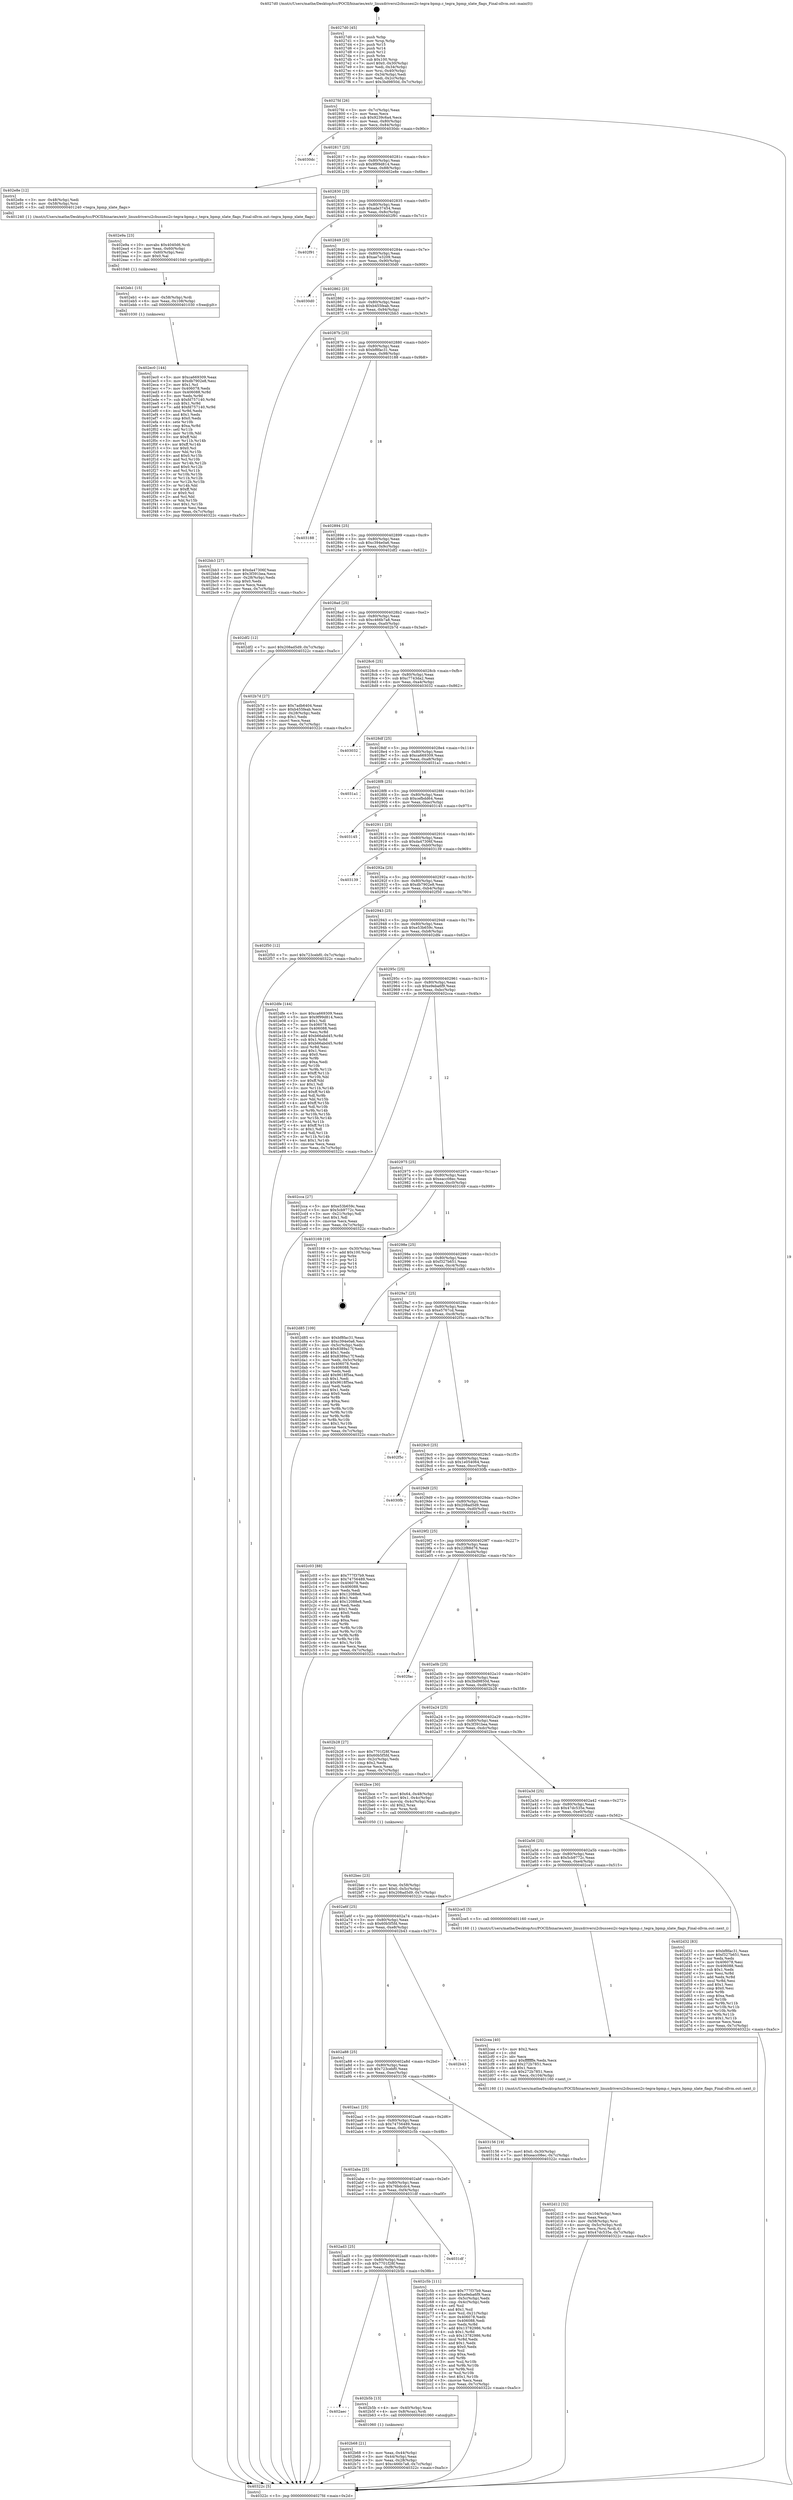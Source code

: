 digraph "0x4027d0" {
  label = "0x4027d0 (/mnt/c/Users/mathe/Desktop/tcc/POCII/binaries/extr_linuxdriversi2cbussesi2c-tegra-bpmp.c_tegra_bpmp_xlate_flags_Final-ollvm.out::main(0))"
  labelloc = "t"
  node[shape=record]

  Entry [label="",width=0.3,height=0.3,shape=circle,fillcolor=black,style=filled]
  "0x4027fd" [label="{
     0x4027fd [26]\l
     | [instrs]\l
     &nbsp;&nbsp;0x4027fd \<+3\>: mov -0x7c(%rbp),%eax\l
     &nbsp;&nbsp;0x402800 \<+2\>: mov %eax,%ecx\l
     &nbsp;&nbsp;0x402802 \<+6\>: sub $0x9239c6a4,%ecx\l
     &nbsp;&nbsp;0x402808 \<+3\>: mov %eax,-0x80(%rbp)\l
     &nbsp;&nbsp;0x40280b \<+6\>: mov %ecx,-0x84(%rbp)\l
     &nbsp;&nbsp;0x402811 \<+6\>: je 00000000004030dc \<main+0x90c\>\l
  }"]
  "0x4030dc" [label="{
     0x4030dc\l
  }", style=dashed]
  "0x402817" [label="{
     0x402817 [25]\l
     | [instrs]\l
     &nbsp;&nbsp;0x402817 \<+5\>: jmp 000000000040281c \<main+0x4c\>\l
     &nbsp;&nbsp;0x40281c \<+3\>: mov -0x80(%rbp),%eax\l
     &nbsp;&nbsp;0x40281f \<+5\>: sub $0x9f99d814,%eax\l
     &nbsp;&nbsp;0x402824 \<+6\>: mov %eax,-0x88(%rbp)\l
     &nbsp;&nbsp;0x40282a \<+6\>: je 0000000000402e8e \<main+0x6be\>\l
  }"]
  Exit [label="",width=0.3,height=0.3,shape=circle,fillcolor=black,style=filled,peripheries=2]
  "0x402e8e" [label="{
     0x402e8e [12]\l
     | [instrs]\l
     &nbsp;&nbsp;0x402e8e \<+3\>: mov -0x48(%rbp),%edi\l
     &nbsp;&nbsp;0x402e91 \<+4\>: mov -0x58(%rbp),%rsi\l
     &nbsp;&nbsp;0x402e95 \<+5\>: call 0000000000401240 \<tegra_bpmp_xlate_flags\>\l
     | [calls]\l
     &nbsp;&nbsp;0x401240 \{1\} (/mnt/c/Users/mathe/Desktop/tcc/POCII/binaries/extr_linuxdriversi2cbussesi2c-tegra-bpmp.c_tegra_bpmp_xlate_flags_Final-ollvm.out::tegra_bpmp_xlate_flags)\l
  }"]
  "0x402830" [label="{
     0x402830 [25]\l
     | [instrs]\l
     &nbsp;&nbsp;0x402830 \<+5\>: jmp 0000000000402835 \<main+0x65\>\l
     &nbsp;&nbsp;0x402835 \<+3\>: mov -0x80(%rbp),%eax\l
     &nbsp;&nbsp;0x402838 \<+5\>: sub $0xade37454,%eax\l
     &nbsp;&nbsp;0x40283d \<+6\>: mov %eax,-0x8c(%rbp)\l
     &nbsp;&nbsp;0x402843 \<+6\>: je 0000000000402f91 \<main+0x7c1\>\l
  }"]
  "0x402ec0" [label="{
     0x402ec0 [144]\l
     | [instrs]\l
     &nbsp;&nbsp;0x402ec0 \<+5\>: mov $0xca669309,%eax\l
     &nbsp;&nbsp;0x402ec5 \<+5\>: mov $0xdb7902e8,%esi\l
     &nbsp;&nbsp;0x402eca \<+2\>: mov $0x1,%cl\l
     &nbsp;&nbsp;0x402ecc \<+7\>: mov 0x406078,%edx\l
     &nbsp;&nbsp;0x402ed3 \<+8\>: mov 0x406088,%r8d\l
     &nbsp;&nbsp;0x402edb \<+3\>: mov %edx,%r9d\l
     &nbsp;&nbsp;0x402ede \<+7\>: sub $0xfd757140,%r9d\l
     &nbsp;&nbsp;0x402ee5 \<+4\>: sub $0x1,%r9d\l
     &nbsp;&nbsp;0x402ee9 \<+7\>: add $0xfd757140,%r9d\l
     &nbsp;&nbsp;0x402ef0 \<+4\>: imul %r9d,%edx\l
     &nbsp;&nbsp;0x402ef4 \<+3\>: and $0x1,%edx\l
     &nbsp;&nbsp;0x402ef7 \<+3\>: cmp $0x0,%edx\l
     &nbsp;&nbsp;0x402efa \<+4\>: sete %r10b\l
     &nbsp;&nbsp;0x402efe \<+4\>: cmp $0xa,%r8d\l
     &nbsp;&nbsp;0x402f02 \<+4\>: setl %r11b\l
     &nbsp;&nbsp;0x402f06 \<+3\>: mov %r10b,%bl\l
     &nbsp;&nbsp;0x402f09 \<+3\>: xor $0xff,%bl\l
     &nbsp;&nbsp;0x402f0c \<+3\>: mov %r11b,%r14b\l
     &nbsp;&nbsp;0x402f0f \<+4\>: xor $0xff,%r14b\l
     &nbsp;&nbsp;0x402f13 \<+3\>: xor $0x0,%cl\l
     &nbsp;&nbsp;0x402f16 \<+3\>: mov %bl,%r15b\l
     &nbsp;&nbsp;0x402f19 \<+4\>: and $0x0,%r15b\l
     &nbsp;&nbsp;0x402f1d \<+3\>: and %cl,%r10b\l
     &nbsp;&nbsp;0x402f20 \<+3\>: mov %r14b,%r12b\l
     &nbsp;&nbsp;0x402f23 \<+4\>: and $0x0,%r12b\l
     &nbsp;&nbsp;0x402f27 \<+3\>: and %cl,%r11b\l
     &nbsp;&nbsp;0x402f2a \<+3\>: or %r10b,%r15b\l
     &nbsp;&nbsp;0x402f2d \<+3\>: or %r11b,%r12b\l
     &nbsp;&nbsp;0x402f30 \<+3\>: xor %r12b,%r15b\l
     &nbsp;&nbsp;0x402f33 \<+3\>: or %r14b,%bl\l
     &nbsp;&nbsp;0x402f36 \<+3\>: xor $0xff,%bl\l
     &nbsp;&nbsp;0x402f39 \<+3\>: or $0x0,%cl\l
     &nbsp;&nbsp;0x402f3c \<+2\>: and %cl,%bl\l
     &nbsp;&nbsp;0x402f3e \<+3\>: or %bl,%r15b\l
     &nbsp;&nbsp;0x402f41 \<+4\>: test $0x1,%r15b\l
     &nbsp;&nbsp;0x402f45 \<+3\>: cmovne %esi,%eax\l
     &nbsp;&nbsp;0x402f48 \<+3\>: mov %eax,-0x7c(%rbp)\l
     &nbsp;&nbsp;0x402f4b \<+5\>: jmp 000000000040322c \<main+0xa5c\>\l
  }"]
  "0x402f91" [label="{
     0x402f91\l
  }", style=dashed]
  "0x402849" [label="{
     0x402849 [25]\l
     | [instrs]\l
     &nbsp;&nbsp;0x402849 \<+5\>: jmp 000000000040284e \<main+0x7e\>\l
     &nbsp;&nbsp;0x40284e \<+3\>: mov -0x80(%rbp),%eax\l
     &nbsp;&nbsp;0x402851 \<+5\>: sub $0xae7e3209,%eax\l
     &nbsp;&nbsp;0x402856 \<+6\>: mov %eax,-0x90(%rbp)\l
     &nbsp;&nbsp;0x40285c \<+6\>: je 00000000004030d0 \<main+0x900\>\l
  }"]
  "0x402eb1" [label="{
     0x402eb1 [15]\l
     | [instrs]\l
     &nbsp;&nbsp;0x402eb1 \<+4\>: mov -0x58(%rbp),%rdi\l
     &nbsp;&nbsp;0x402eb5 \<+6\>: mov %eax,-0x108(%rbp)\l
     &nbsp;&nbsp;0x402ebb \<+5\>: call 0000000000401030 \<free@plt\>\l
     | [calls]\l
     &nbsp;&nbsp;0x401030 \{1\} (unknown)\l
  }"]
  "0x4030d0" [label="{
     0x4030d0\l
  }", style=dashed]
  "0x402862" [label="{
     0x402862 [25]\l
     | [instrs]\l
     &nbsp;&nbsp;0x402862 \<+5\>: jmp 0000000000402867 \<main+0x97\>\l
     &nbsp;&nbsp;0x402867 \<+3\>: mov -0x80(%rbp),%eax\l
     &nbsp;&nbsp;0x40286a \<+5\>: sub $0xb455feab,%eax\l
     &nbsp;&nbsp;0x40286f \<+6\>: mov %eax,-0x94(%rbp)\l
     &nbsp;&nbsp;0x402875 \<+6\>: je 0000000000402bb3 \<main+0x3e3\>\l
  }"]
  "0x402e9a" [label="{
     0x402e9a [23]\l
     | [instrs]\l
     &nbsp;&nbsp;0x402e9a \<+10\>: movabs $0x4040d6,%rdi\l
     &nbsp;&nbsp;0x402ea4 \<+3\>: mov %eax,-0x60(%rbp)\l
     &nbsp;&nbsp;0x402ea7 \<+3\>: mov -0x60(%rbp),%esi\l
     &nbsp;&nbsp;0x402eaa \<+2\>: mov $0x0,%al\l
     &nbsp;&nbsp;0x402eac \<+5\>: call 0000000000401040 \<printf@plt\>\l
     | [calls]\l
     &nbsp;&nbsp;0x401040 \{1\} (unknown)\l
  }"]
  "0x402bb3" [label="{
     0x402bb3 [27]\l
     | [instrs]\l
     &nbsp;&nbsp;0x402bb3 \<+5\>: mov $0xda47306f,%eax\l
     &nbsp;&nbsp;0x402bb8 \<+5\>: mov $0x3f391bea,%ecx\l
     &nbsp;&nbsp;0x402bbd \<+3\>: mov -0x28(%rbp),%edx\l
     &nbsp;&nbsp;0x402bc0 \<+3\>: cmp $0x0,%edx\l
     &nbsp;&nbsp;0x402bc3 \<+3\>: cmove %ecx,%eax\l
     &nbsp;&nbsp;0x402bc6 \<+3\>: mov %eax,-0x7c(%rbp)\l
     &nbsp;&nbsp;0x402bc9 \<+5\>: jmp 000000000040322c \<main+0xa5c\>\l
  }"]
  "0x40287b" [label="{
     0x40287b [25]\l
     | [instrs]\l
     &nbsp;&nbsp;0x40287b \<+5\>: jmp 0000000000402880 \<main+0xb0\>\l
     &nbsp;&nbsp;0x402880 \<+3\>: mov -0x80(%rbp),%eax\l
     &nbsp;&nbsp;0x402883 \<+5\>: sub $0xbf8fac31,%eax\l
     &nbsp;&nbsp;0x402888 \<+6\>: mov %eax,-0x98(%rbp)\l
     &nbsp;&nbsp;0x40288e \<+6\>: je 0000000000403188 \<main+0x9b8\>\l
  }"]
  "0x402d12" [label="{
     0x402d12 [32]\l
     | [instrs]\l
     &nbsp;&nbsp;0x402d12 \<+6\>: mov -0x104(%rbp),%ecx\l
     &nbsp;&nbsp;0x402d18 \<+3\>: imul %eax,%ecx\l
     &nbsp;&nbsp;0x402d1b \<+4\>: mov -0x58(%rbp),%rsi\l
     &nbsp;&nbsp;0x402d1f \<+4\>: movslq -0x5c(%rbp),%rdi\l
     &nbsp;&nbsp;0x402d23 \<+3\>: mov %ecx,(%rsi,%rdi,4)\l
     &nbsp;&nbsp;0x402d26 \<+7\>: movl $0x47dc535e,-0x7c(%rbp)\l
     &nbsp;&nbsp;0x402d2d \<+5\>: jmp 000000000040322c \<main+0xa5c\>\l
  }"]
  "0x403188" [label="{
     0x403188\l
  }", style=dashed]
  "0x402894" [label="{
     0x402894 [25]\l
     | [instrs]\l
     &nbsp;&nbsp;0x402894 \<+5\>: jmp 0000000000402899 \<main+0xc9\>\l
     &nbsp;&nbsp;0x402899 \<+3\>: mov -0x80(%rbp),%eax\l
     &nbsp;&nbsp;0x40289c \<+5\>: sub $0xc394e0a6,%eax\l
     &nbsp;&nbsp;0x4028a1 \<+6\>: mov %eax,-0x9c(%rbp)\l
     &nbsp;&nbsp;0x4028a7 \<+6\>: je 0000000000402df2 \<main+0x622\>\l
  }"]
  "0x402cea" [label="{
     0x402cea [40]\l
     | [instrs]\l
     &nbsp;&nbsp;0x402cea \<+5\>: mov $0x2,%ecx\l
     &nbsp;&nbsp;0x402cef \<+1\>: cltd\l
     &nbsp;&nbsp;0x402cf0 \<+2\>: idiv %ecx\l
     &nbsp;&nbsp;0x402cf2 \<+6\>: imul $0xfffffffe,%edx,%ecx\l
     &nbsp;&nbsp;0x402cf8 \<+6\>: add $0x272b7851,%ecx\l
     &nbsp;&nbsp;0x402cfe \<+3\>: add $0x1,%ecx\l
     &nbsp;&nbsp;0x402d01 \<+6\>: sub $0x272b7851,%ecx\l
     &nbsp;&nbsp;0x402d07 \<+6\>: mov %ecx,-0x104(%rbp)\l
     &nbsp;&nbsp;0x402d0d \<+5\>: call 0000000000401160 \<next_i\>\l
     | [calls]\l
     &nbsp;&nbsp;0x401160 \{1\} (/mnt/c/Users/mathe/Desktop/tcc/POCII/binaries/extr_linuxdriversi2cbussesi2c-tegra-bpmp.c_tegra_bpmp_xlate_flags_Final-ollvm.out::next_i)\l
  }"]
  "0x402df2" [label="{
     0x402df2 [12]\l
     | [instrs]\l
     &nbsp;&nbsp;0x402df2 \<+7\>: movl $0x208ad5d9,-0x7c(%rbp)\l
     &nbsp;&nbsp;0x402df9 \<+5\>: jmp 000000000040322c \<main+0xa5c\>\l
  }"]
  "0x4028ad" [label="{
     0x4028ad [25]\l
     | [instrs]\l
     &nbsp;&nbsp;0x4028ad \<+5\>: jmp 00000000004028b2 \<main+0xe2\>\l
     &nbsp;&nbsp;0x4028b2 \<+3\>: mov -0x80(%rbp),%eax\l
     &nbsp;&nbsp;0x4028b5 \<+5\>: sub $0xc466b7a8,%eax\l
     &nbsp;&nbsp;0x4028ba \<+6\>: mov %eax,-0xa0(%rbp)\l
     &nbsp;&nbsp;0x4028c0 \<+6\>: je 0000000000402b7d \<main+0x3ad\>\l
  }"]
  "0x402bec" [label="{
     0x402bec [23]\l
     | [instrs]\l
     &nbsp;&nbsp;0x402bec \<+4\>: mov %rax,-0x58(%rbp)\l
     &nbsp;&nbsp;0x402bf0 \<+7\>: movl $0x0,-0x5c(%rbp)\l
     &nbsp;&nbsp;0x402bf7 \<+7\>: movl $0x208ad5d9,-0x7c(%rbp)\l
     &nbsp;&nbsp;0x402bfe \<+5\>: jmp 000000000040322c \<main+0xa5c\>\l
  }"]
  "0x402b7d" [label="{
     0x402b7d [27]\l
     | [instrs]\l
     &nbsp;&nbsp;0x402b7d \<+5\>: mov $0x7adb6404,%eax\l
     &nbsp;&nbsp;0x402b82 \<+5\>: mov $0xb455feab,%ecx\l
     &nbsp;&nbsp;0x402b87 \<+3\>: mov -0x28(%rbp),%edx\l
     &nbsp;&nbsp;0x402b8a \<+3\>: cmp $0x1,%edx\l
     &nbsp;&nbsp;0x402b8d \<+3\>: cmovl %ecx,%eax\l
     &nbsp;&nbsp;0x402b90 \<+3\>: mov %eax,-0x7c(%rbp)\l
     &nbsp;&nbsp;0x402b93 \<+5\>: jmp 000000000040322c \<main+0xa5c\>\l
  }"]
  "0x4028c6" [label="{
     0x4028c6 [25]\l
     | [instrs]\l
     &nbsp;&nbsp;0x4028c6 \<+5\>: jmp 00000000004028cb \<main+0xfb\>\l
     &nbsp;&nbsp;0x4028cb \<+3\>: mov -0x80(%rbp),%eax\l
     &nbsp;&nbsp;0x4028ce \<+5\>: sub $0xc7743da2,%eax\l
     &nbsp;&nbsp;0x4028d3 \<+6\>: mov %eax,-0xa4(%rbp)\l
     &nbsp;&nbsp;0x4028d9 \<+6\>: je 0000000000403032 \<main+0x862\>\l
  }"]
  "0x402b68" [label="{
     0x402b68 [21]\l
     | [instrs]\l
     &nbsp;&nbsp;0x402b68 \<+3\>: mov %eax,-0x44(%rbp)\l
     &nbsp;&nbsp;0x402b6b \<+3\>: mov -0x44(%rbp),%eax\l
     &nbsp;&nbsp;0x402b6e \<+3\>: mov %eax,-0x28(%rbp)\l
     &nbsp;&nbsp;0x402b71 \<+7\>: movl $0xc466b7a8,-0x7c(%rbp)\l
     &nbsp;&nbsp;0x402b78 \<+5\>: jmp 000000000040322c \<main+0xa5c\>\l
  }"]
  "0x403032" [label="{
     0x403032\l
  }", style=dashed]
  "0x4028df" [label="{
     0x4028df [25]\l
     | [instrs]\l
     &nbsp;&nbsp;0x4028df \<+5\>: jmp 00000000004028e4 \<main+0x114\>\l
     &nbsp;&nbsp;0x4028e4 \<+3\>: mov -0x80(%rbp),%eax\l
     &nbsp;&nbsp;0x4028e7 \<+5\>: sub $0xca669309,%eax\l
     &nbsp;&nbsp;0x4028ec \<+6\>: mov %eax,-0xa8(%rbp)\l
     &nbsp;&nbsp;0x4028f2 \<+6\>: je 00000000004031a1 \<main+0x9d1\>\l
  }"]
  "0x402aec" [label="{
     0x402aec\l
  }", style=dashed]
  "0x4031a1" [label="{
     0x4031a1\l
  }", style=dashed]
  "0x4028f8" [label="{
     0x4028f8 [25]\l
     | [instrs]\l
     &nbsp;&nbsp;0x4028f8 \<+5\>: jmp 00000000004028fd \<main+0x12d\>\l
     &nbsp;&nbsp;0x4028fd \<+3\>: mov -0x80(%rbp),%eax\l
     &nbsp;&nbsp;0x402900 \<+5\>: sub $0xcefbdd64,%eax\l
     &nbsp;&nbsp;0x402905 \<+6\>: mov %eax,-0xac(%rbp)\l
     &nbsp;&nbsp;0x40290b \<+6\>: je 0000000000403145 \<main+0x975\>\l
  }"]
  "0x402b5b" [label="{
     0x402b5b [13]\l
     | [instrs]\l
     &nbsp;&nbsp;0x402b5b \<+4\>: mov -0x40(%rbp),%rax\l
     &nbsp;&nbsp;0x402b5f \<+4\>: mov 0x8(%rax),%rdi\l
     &nbsp;&nbsp;0x402b63 \<+5\>: call 0000000000401060 \<atoi@plt\>\l
     | [calls]\l
     &nbsp;&nbsp;0x401060 \{1\} (unknown)\l
  }"]
  "0x403145" [label="{
     0x403145\l
  }", style=dashed]
  "0x402911" [label="{
     0x402911 [25]\l
     | [instrs]\l
     &nbsp;&nbsp;0x402911 \<+5\>: jmp 0000000000402916 \<main+0x146\>\l
     &nbsp;&nbsp;0x402916 \<+3\>: mov -0x80(%rbp),%eax\l
     &nbsp;&nbsp;0x402919 \<+5\>: sub $0xda47306f,%eax\l
     &nbsp;&nbsp;0x40291e \<+6\>: mov %eax,-0xb0(%rbp)\l
     &nbsp;&nbsp;0x402924 \<+6\>: je 0000000000403139 \<main+0x969\>\l
  }"]
  "0x402ad3" [label="{
     0x402ad3 [25]\l
     | [instrs]\l
     &nbsp;&nbsp;0x402ad3 \<+5\>: jmp 0000000000402ad8 \<main+0x308\>\l
     &nbsp;&nbsp;0x402ad8 \<+3\>: mov -0x80(%rbp),%eax\l
     &nbsp;&nbsp;0x402adb \<+5\>: sub $0x7701f28f,%eax\l
     &nbsp;&nbsp;0x402ae0 \<+6\>: mov %eax,-0xf8(%rbp)\l
     &nbsp;&nbsp;0x402ae6 \<+6\>: je 0000000000402b5b \<main+0x38b\>\l
  }"]
  "0x403139" [label="{
     0x403139\l
  }", style=dashed]
  "0x40292a" [label="{
     0x40292a [25]\l
     | [instrs]\l
     &nbsp;&nbsp;0x40292a \<+5\>: jmp 000000000040292f \<main+0x15f\>\l
     &nbsp;&nbsp;0x40292f \<+3\>: mov -0x80(%rbp),%eax\l
     &nbsp;&nbsp;0x402932 \<+5\>: sub $0xdb7902e8,%eax\l
     &nbsp;&nbsp;0x402937 \<+6\>: mov %eax,-0xb4(%rbp)\l
     &nbsp;&nbsp;0x40293d \<+6\>: je 0000000000402f50 \<main+0x780\>\l
  }"]
  "0x4031df" [label="{
     0x4031df\l
  }", style=dashed]
  "0x402f50" [label="{
     0x402f50 [12]\l
     | [instrs]\l
     &nbsp;&nbsp;0x402f50 \<+7\>: movl $0x723cebf0,-0x7c(%rbp)\l
     &nbsp;&nbsp;0x402f57 \<+5\>: jmp 000000000040322c \<main+0xa5c\>\l
  }"]
  "0x402943" [label="{
     0x402943 [25]\l
     | [instrs]\l
     &nbsp;&nbsp;0x402943 \<+5\>: jmp 0000000000402948 \<main+0x178\>\l
     &nbsp;&nbsp;0x402948 \<+3\>: mov -0x80(%rbp),%eax\l
     &nbsp;&nbsp;0x40294b \<+5\>: sub $0xe53b659c,%eax\l
     &nbsp;&nbsp;0x402950 \<+6\>: mov %eax,-0xb8(%rbp)\l
     &nbsp;&nbsp;0x402956 \<+6\>: je 0000000000402dfe \<main+0x62e\>\l
  }"]
  "0x402aba" [label="{
     0x402aba [25]\l
     | [instrs]\l
     &nbsp;&nbsp;0x402aba \<+5\>: jmp 0000000000402abf \<main+0x2ef\>\l
     &nbsp;&nbsp;0x402abf \<+3\>: mov -0x80(%rbp),%eax\l
     &nbsp;&nbsp;0x402ac2 \<+5\>: sub $0x76bdcdc4,%eax\l
     &nbsp;&nbsp;0x402ac7 \<+6\>: mov %eax,-0xf4(%rbp)\l
     &nbsp;&nbsp;0x402acd \<+6\>: je 00000000004031df \<main+0xa0f\>\l
  }"]
  "0x402dfe" [label="{
     0x402dfe [144]\l
     | [instrs]\l
     &nbsp;&nbsp;0x402dfe \<+5\>: mov $0xca669309,%eax\l
     &nbsp;&nbsp;0x402e03 \<+5\>: mov $0x9f99d814,%ecx\l
     &nbsp;&nbsp;0x402e08 \<+2\>: mov $0x1,%dl\l
     &nbsp;&nbsp;0x402e0a \<+7\>: mov 0x406078,%esi\l
     &nbsp;&nbsp;0x402e11 \<+7\>: mov 0x406088,%edi\l
     &nbsp;&nbsp;0x402e18 \<+3\>: mov %esi,%r8d\l
     &nbsp;&nbsp;0x402e1b \<+7\>: add $0xb66abd45,%r8d\l
     &nbsp;&nbsp;0x402e22 \<+4\>: sub $0x1,%r8d\l
     &nbsp;&nbsp;0x402e26 \<+7\>: sub $0xb66abd45,%r8d\l
     &nbsp;&nbsp;0x402e2d \<+4\>: imul %r8d,%esi\l
     &nbsp;&nbsp;0x402e31 \<+3\>: and $0x1,%esi\l
     &nbsp;&nbsp;0x402e34 \<+3\>: cmp $0x0,%esi\l
     &nbsp;&nbsp;0x402e37 \<+4\>: sete %r9b\l
     &nbsp;&nbsp;0x402e3b \<+3\>: cmp $0xa,%edi\l
     &nbsp;&nbsp;0x402e3e \<+4\>: setl %r10b\l
     &nbsp;&nbsp;0x402e42 \<+3\>: mov %r9b,%r11b\l
     &nbsp;&nbsp;0x402e45 \<+4\>: xor $0xff,%r11b\l
     &nbsp;&nbsp;0x402e49 \<+3\>: mov %r10b,%bl\l
     &nbsp;&nbsp;0x402e4c \<+3\>: xor $0xff,%bl\l
     &nbsp;&nbsp;0x402e4f \<+3\>: xor $0x1,%dl\l
     &nbsp;&nbsp;0x402e52 \<+3\>: mov %r11b,%r14b\l
     &nbsp;&nbsp;0x402e55 \<+4\>: and $0xff,%r14b\l
     &nbsp;&nbsp;0x402e59 \<+3\>: and %dl,%r9b\l
     &nbsp;&nbsp;0x402e5c \<+3\>: mov %bl,%r15b\l
     &nbsp;&nbsp;0x402e5f \<+4\>: and $0xff,%r15b\l
     &nbsp;&nbsp;0x402e63 \<+3\>: and %dl,%r10b\l
     &nbsp;&nbsp;0x402e66 \<+3\>: or %r9b,%r14b\l
     &nbsp;&nbsp;0x402e69 \<+3\>: or %r10b,%r15b\l
     &nbsp;&nbsp;0x402e6c \<+3\>: xor %r15b,%r14b\l
     &nbsp;&nbsp;0x402e6f \<+3\>: or %bl,%r11b\l
     &nbsp;&nbsp;0x402e72 \<+4\>: xor $0xff,%r11b\l
     &nbsp;&nbsp;0x402e76 \<+3\>: or $0x1,%dl\l
     &nbsp;&nbsp;0x402e79 \<+3\>: and %dl,%r11b\l
     &nbsp;&nbsp;0x402e7c \<+3\>: or %r11b,%r14b\l
     &nbsp;&nbsp;0x402e7f \<+4\>: test $0x1,%r14b\l
     &nbsp;&nbsp;0x402e83 \<+3\>: cmovne %ecx,%eax\l
     &nbsp;&nbsp;0x402e86 \<+3\>: mov %eax,-0x7c(%rbp)\l
     &nbsp;&nbsp;0x402e89 \<+5\>: jmp 000000000040322c \<main+0xa5c\>\l
  }"]
  "0x40295c" [label="{
     0x40295c [25]\l
     | [instrs]\l
     &nbsp;&nbsp;0x40295c \<+5\>: jmp 0000000000402961 \<main+0x191\>\l
     &nbsp;&nbsp;0x402961 \<+3\>: mov -0x80(%rbp),%eax\l
     &nbsp;&nbsp;0x402964 \<+5\>: sub $0xe9eba6f9,%eax\l
     &nbsp;&nbsp;0x402969 \<+6\>: mov %eax,-0xbc(%rbp)\l
     &nbsp;&nbsp;0x40296f \<+6\>: je 0000000000402cca \<main+0x4fa\>\l
  }"]
  "0x402c5b" [label="{
     0x402c5b [111]\l
     | [instrs]\l
     &nbsp;&nbsp;0x402c5b \<+5\>: mov $0x777f37b9,%eax\l
     &nbsp;&nbsp;0x402c60 \<+5\>: mov $0xe9eba6f9,%ecx\l
     &nbsp;&nbsp;0x402c65 \<+3\>: mov -0x5c(%rbp),%edx\l
     &nbsp;&nbsp;0x402c68 \<+3\>: cmp -0x4c(%rbp),%edx\l
     &nbsp;&nbsp;0x402c6b \<+4\>: setl %sil\l
     &nbsp;&nbsp;0x402c6f \<+4\>: and $0x1,%sil\l
     &nbsp;&nbsp;0x402c73 \<+4\>: mov %sil,-0x21(%rbp)\l
     &nbsp;&nbsp;0x402c77 \<+7\>: mov 0x406078,%edx\l
     &nbsp;&nbsp;0x402c7e \<+7\>: mov 0x406088,%edi\l
     &nbsp;&nbsp;0x402c85 \<+3\>: mov %edx,%r8d\l
     &nbsp;&nbsp;0x402c88 \<+7\>: add $0x13782986,%r8d\l
     &nbsp;&nbsp;0x402c8f \<+4\>: sub $0x1,%r8d\l
     &nbsp;&nbsp;0x402c93 \<+7\>: sub $0x13782986,%r8d\l
     &nbsp;&nbsp;0x402c9a \<+4\>: imul %r8d,%edx\l
     &nbsp;&nbsp;0x402c9e \<+3\>: and $0x1,%edx\l
     &nbsp;&nbsp;0x402ca1 \<+3\>: cmp $0x0,%edx\l
     &nbsp;&nbsp;0x402ca4 \<+4\>: sete %sil\l
     &nbsp;&nbsp;0x402ca8 \<+3\>: cmp $0xa,%edi\l
     &nbsp;&nbsp;0x402cab \<+4\>: setl %r9b\l
     &nbsp;&nbsp;0x402caf \<+3\>: mov %sil,%r10b\l
     &nbsp;&nbsp;0x402cb2 \<+3\>: and %r9b,%r10b\l
     &nbsp;&nbsp;0x402cb5 \<+3\>: xor %r9b,%sil\l
     &nbsp;&nbsp;0x402cb8 \<+3\>: or %sil,%r10b\l
     &nbsp;&nbsp;0x402cbb \<+4\>: test $0x1,%r10b\l
     &nbsp;&nbsp;0x402cbf \<+3\>: cmovne %ecx,%eax\l
     &nbsp;&nbsp;0x402cc2 \<+3\>: mov %eax,-0x7c(%rbp)\l
     &nbsp;&nbsp;0x402cc5 \<+5\>: jmp 000000000040322c \<main+0xa5c\>\l
  }"]
  "0x402cca" [label="{
     0x402cca [27]\l
     | [instrs]\l
     &nbsp;&nbsp;0x402cca \<+5\>: mov $0xe53b659c,%eax\l
     &nbsp;&nbsp;0x402ccf \<+5\>: mov $0x5cb9772c,%ecx\l
     &nbsp;&nbsp;0x402cd4 \<+3\>: mov -0x21(%rbp),%dl\l
     &nbsp;&nbsp;0x402cd7 \<+3\>: test $0x1,%dl\l
     &nbsp;&nbsp;0x402cda \<+3\>: cmovne %ecx,%eax\l
     &nbsp;&nbsp;0x402cdd \<+3\>: mov %eax,-0x7c(%rbp)\l
     &nbsp;&nbsp;0x402ce0 \<+5\>: jmp 000000000040322c \<main+0xa5c\>\l
  }"]
  "0x402975" [label="{
     0x402975 [25]\l
     | [instrs]\l
     &nbsp;&nbsp;0x402975 \<+5\>: jmp 000000000040297a \<main+0x1aa\>\l
     &nbsp;&nbsp;0x40297a \<+3\>: mov -0x80(%rbp),%eax\l
     &nbsp;&nbsp;0x40297d \<+5\>: sub $0xeacc08ec,%eax\l
     &nbsp;&nbsp;0x402982 \<+6\>: mov %eax,-0xc0(%rbp)\l
     &nbsp;&nbsp;0x402988 \<+6\>: je 0000000000403169 \<main+0x999\>\l
  }"]
  "0x402aa1" [label="{
     0x402aa1 [25]\l
     | [instrs]\l
     &nbsp;&nbsp;0x402aa1 \<+5\>: jmp 0000000000402aa6 \<main+0x2d6\>\l
     &nbsp;&nbsp;0x402aa6 \<+3\>: mov -0x80(%rbp),%eax\l
     &nbsp;&nbsp;0x402aa9 \<+5\>: sub $0x74756489,%eax\l
     &nbsp;&nbsp;0x402aae \<+6\>: mov %eax,-0xf0(%rbp)\l
     &nbsp;&nbsp;0x402ab4 \<+6\>: je 0000000000402c5b \<main+0x48b\>\l
  }"]
  "0x403169" [label="{
     0x403169 [19]\l
     | [instrs]\l
     &nbsp;&nbsp;0x403169 \<+3\>: mov -0x30(%rbp),%eax\l
     &nbsp;&nbsp;0x40316c \<+7\>: add $0x100,%rsp\l
     &nbsp;&nbsp;0x403173 \<+1\>: pop %rbx\l
     &nbsp;&nbsp;0x403174 \<+2\>: pop %r12\l
     &nbsp;&nbsp;0x403176 \<+2\>: pop %r14\l
     &nbsp;&nbsp;0x403178 \<+2\>: pop %r15\l
     &nbsp;&nbsp;0x40317a \<+1\>: pop %rbp\l
     &nbsp;&nbsp;0x40317b \<+1\>: ret\l
  }"]
  "0x40298e" [label="{
     0x40298e [25]\l
     | [instrs]\l
     &nbsp;&nbsp;0x40298e \<+5\>: jmp 0000000000402993 \<main+0x1c3\>\l
     &nbsp;&nbsp;0x402993 \<+3\>: mov -0x80(%rbp),%eax\l
     &nbsp;&nbsp;0x402996 \<+5\>: sub $0xf327b651,%eax\l
     &nbsp;&nbsp;0x40299b \<+6\>: mov %eax,-0xc4(%rbp)\l
     &nbsp;&nbsp;0x4029a1 \<+6\>: je 0000000000402d85 \<main+0x5b5\>\l
  }"]
  "0x403156" [label="{
     0x403156 [19]\l
     | [instrs]\l
     &nbsp;&nbsp;0x403156 \<+7\>: movl $0x0,-0x30(%rbp)\l
     &nbsp;&nbsp;0x40315d \<+7\>: movl $0xeacc08ec,-0x7c(%rbp)\l
     &nbsp;&nbsp;0x403164 \<+5\>: jmp 000000000040322c \<main+0xa5c\>\l
  }"]
  "0x402d85" [label="{
     0x402d85 [109]\l
     | [instrs]\l
     &nbsp;&nbsp;0x402d85 \<+5\>: mov $0xbf8fac31,%eax\l
     &nbsp;&nbsp;0x402d8a \<+5\>: mov $0xc394e0a6,%ecx\l
     &nbsp;&nbsp;0x402d8f \<+3\>: mov -0x5c(%rbp),%edx\l
     &nbsp;&nbsp;0x402d92 \<+6\>: sub $0x8389a17f,%edx\l
     &nbsp;&nbsp;0x402d98 \<+3\>: add $0x1,%edx\l
     &nbsp;&nbsp;0x402d9b \<+6\>: add $0x8389a17f,%edx\l
     &nbsp;&nbsp;0x402da1 \<+3\>: mov %edx,-0x5c(%rbp)\l
     &nbsp;&nbsp;0x402da4 \<+7\>: mov 0x406078,%edx\l
     &nbsp;&nbsp;0x402dab \<+7\>: mov 0x406088,%esi\l
     &nbsp;&nbsp;0x402db2 \<+2\>: mov %edx,%edi\l
     &nbsp;&nbsp;0x402db4 \<+6\>: add $0x9618f5ea,%edi\l
     &nbsp;&nbsp;0x402dba \<+3\>: sub $0x1,%edi\l
     &nbsp;&nbsp;0x402dbd \<+6\>: sub $0x9618f5ea,%edi\l
     &nbsp;&nbsp;0x402dc3 \<+3\>: imul %edi,%edx\l
     &nbsp;&nbsp;0x402dc6 \<+3\>: and $0x1,%edx\l
     &nbsp;&nbsp;0x402dc9 \<+3\>: cmp $0x0,%edx\l
     &nbsp;&nbsp;0x402dcc \<+4\>: sete %r8b\l
     &nbsp;&nbsp;0x402dd0 \<+3\>: cmp $0xa,%esi\l
     &nbsp;&nbsp;0x402dd3 \<+4\>: setl %r9b\l
     &nbsp;&nbsp;0x402dd7 \<+3\>: mov %r8b,%r10b\l
     &nbsp;&nbsp;0x402dda \<+3\>: and %r9b,%r10b\l
     &nbsp;&nbsp;0x402ddd \<+3\>: xor %r9b,%r8b\l
     &nbsp;&nbsp;0x402de0 \<+3\>: or %r8b,%r10b\l
     &nbsp;&nbsp;0x402de3 \<+4\>: test $0x1,%r10b\l
     &nbsp;&nbsp;0x402de7 \<+3\>: cmovne %ecx,%eax\l
     &nbsp;&nbsp;0x402dea \<+3\>: mov %eax,-0x7c(%rbp)\l
     &nbsp;&nbsp;0x402ded \<+5\>: jmp 000000000040322c \<main+0xa5c\>\l
  }"]
  "0x4029a7" [label="{
     0x4029a7 [25]\l
     | [instrs]\l
     &nbsp;&nbsp;0x4029a7 \<+5\>: jmp 00000000004029ac \<main+0x1dc\>\l
     &nbsp;&nbsp;0x4029ac \<+3\>: mov -0x80(%rbp),%eax\l
     &nbsp;&nbsp;0x4029af \<+5\>: sub $0xe5767cd,%eax\l
     &nbsp;&nbsp;0x4029b4 \<+6\>: mov %eax,-0xc8(%rbp)\l
     &nbsp;&nbsp;0x4029ba \<+6\>: je 0000000000402f5c \<main+0x78c\>\l
  }"]
  "0x402a88" [label="{
     0x402a88 [25]\l
     | [instrs]\l
     &nbsp;&nbsp;0x402a88 \<+5\>: jmp 0000000000402a8d \<main+0x2bd\>\l
     &nbsp;&nbsp;0x402a8d \<+3\>: mov -0x80(%rbp),%eax\l
     &nbsp;&nbsp;0x402a90 \<+5\>: sub $0x723cebf0,%eax\l
     &nbsp;&nbsp;0x402a95 \<+6\>: mov %eax,-0xec(%rbp)\l
     &nbsp;&nbsp;0x402a9b \<+6\>: je 0000000000403156 \<main+0x986\>\l
  }"]
  "0x402f5c" [label="{
     0x402f5c\l
  }", style=dashed]
  "0x4029c0" [label="{
     0x4029c0 [25]\l
     | [instrs]\l
     &nbsp;&nbsp;0x4029c0 \<+5\>: jmp 00000000004029c5 \<main+0x1f5\>\l
     &nbsp;&nbsp;0x4029c5 \<+3\>: mov -0x80(%rbp),%eax\l
     &nbsp;&nbsp;0x4029c8 \<+5\>: sub $0x1e054064,%eax\l
     &nbsp;&nbsp;0x4029cd \<+6\>: mov %eax,-0xcc(%rbp)\l
     &nbsp;&nbsp;0x4029d3 \<+6\>: je 00000000004030fb \<main+0x92b\>\l
  }"]
  "0x402b43" [label="{
     0x402b43\l
  }", style=dashed]
  "0x4030fb" [label="{
     0x4030fb\l
  }", style=dashed]
  "0x4029d9" [label="{
     0x4029d9 [25]\l
     | [instrs]\l
     &nbsp;&nbsp;0x4029d9 \<+5\>: jmp 00000000004029de \<main+0x20e\>\l
     &nbsp;&nbsp;0x4029de \<+3\>: mov -0x80(%rbp),%eax\l
     &nbsp;&nbsp;0x4029e1 \<+5\>: sub $0x208ad5d9,%eax\l
     &nbsp;&nbsp;0x4029e6 \<+6\>: mov %eax,-0xd0(%rbp)\l
     &nbsp;&nbsp;0x4029ec \<+6\>: je 0000000000402c03 \<main+0x433\>\l
  }"]
  "0x402a6f" [label="{
     0x402a6f [25]\l
     | [instrs]\l
     &nbsp;&nbsp;0x402a6f \<+5\>: jmp 0000000000402a74 \<main+0x2a4\>\l
     &nbsp;&nbsp;0x402a74 \<+3\>: mov -0x80(%rbp),%eax\l
     &nbsp;&nbsp;0x402a77 \<+5\>: sub $0x60b5f5fd,%eax\l
     &nbsp;&nbsp;0x402a7c \<+6\>: mov %eax,-0xe8(%rbp)\l
     &nbsp;&nbsp;0x402a82 \<+6\>: je 0000000000402b43 \<main+0x373\>\l
  }"]
  "0x402c03" [label="{
     0x402c03 [88]\l
     | [instrs]\l
     &nbsp;&nbsp;0x402c03 \<+5\>: mov $0x777f37b9,%eax\l
     &nbsp;&nbsp;0x402c08 \<+5\>: mov $0x74756489,%ecx\l
     &nbsp;&nbsp;0x402c0d \<+7\>: mov 0x406078,%edx\l
     &nbsp;&nbsp;0x402c14 \<+7\>: mov 0x406088,%esi\l
     &nbsp;&nbsp;0x402c1b \<+2\>: mov %edx,%edi\l
     &nbsp;&nbsp;0x402c1d \<+6\>: sub $0x12088e8,%edi\l
     &nbsp;&nbsp;0x402c23 \<+3\>: sub $0x1,%edi\l
     &nbsp;&nbsp;0x402c26 \<+6\>: add $0x12088e8,%edi\l
     &nbsp;&nbsp;0x402c2c \<+3\>: imul %edi,%edx\l
     &nbsp;&nbsp;0x402c2f \<+3\>: and $0x1,%edx\l
     &nbsp;&nbsp;0x402c32 \<+3\>: cmp $0x0,%edx\l
     &nbsp;&nbsp;0x402c35 \<+4\>: sete %r8b\l
     &nbsp;&nbsp;0x402c39 \<+3\>: cmp $0xa,%esi\l
     &nbsp;&nbsp;0x402c3c \<+4\>: setl %r9b\l
     &nbsp;&nbsp;0x402c40 \<+3\>: mov %r8b,%r10b\l
     &nbsp;&nbsp;0x402c43 \<+3\>: and %r9b,%r10b\l
     &nbsp;&nbsp;0x402c46 \<+3\>: xor %r9b,%r8b\l
     &nbsp;&nbsp;0x402c49 \<+3\>: or %r8b,%r10b\l
     &nbsp;&nbsp;0x402c4c \<+4\>: test $0x1,%r10b\l
     &nbsp;&nbsp;0x402c50 \<+3\>: cmovne %ecx,%eax\l
     &nbsp;&nbsp;0x402c53 \<+3\>: mov %eax,-0x7c(%rbp)\l
     &nbsp;&nbsp;0x402c56 \<+5\>: jmp 000000000040322c \<main+0xa5c\>\l
  }"]
  "0x4029f2" [label="{
     0x4029f2 [25]\l
     | [instrs]\l
     &nbsp;&nbsp;0x4029f2 \<+5\>: jmp 00000000004029f7 \<main+0x227\>\l
     &nbsp;&nbsp;0x4029f7 \<+3\>: mov -0x80(%rbp),%eax\l
     &nbsp;&nbsp;0x4029fa \<+5\>: sub $0x22f88d76,%eax\l
     &nbsp;&nbsp;0x4029ff \<+6\>: mov %eax,-0xd4(%rbp)\l
     &nbsp;&nbsp;0x402a05 \<+6\>: je 0000000000402fac \<main+0x7dc\>\l
  }"]
  "0x402ce5" [label="{
     0x402ce5 [5]\l
     | [instrs]\l
     &nbsp;&nbsp;0x402ce5 \<+5\>: call 0000000000401160 \<next_i\>\l
     | [calls]\l
     &nbsp;&nbsp;0x401160 \{1\} (/mnt/c/Users/mathe/Desktop/tcc/POCII/binaries/extr_linuxdriversi2cbussesi2c-tegra-bpmp.c_tegra_bpmp_xlate_flags_Final-ollvm.out::next_i)\l
  }"]
  "0x402fac" [label="{
     0x402fac\l
  }", style=dashed]
  "0x402a0b" [label="{
     0x402a0b [25]\l
     | [instrs]\l
     &nbsp;&nbsp;0x402a0b \<+5\>: jmp 0000000000402a10 \<main+0x240\>\l
     &nbsp;&nbsp;0x402a10 \<+3\>: mov -0x80(%rbp),%eax\l
     &nbsp;&nbsp;0x402a13 \<+5\>: sub $0x3bd9850d,%eax\l
     &nbsp;&nbsp;0x402a18 \<+6\>: mov %eax,-0xd8(%rbp)\l
     &nbsp;&nbsp;0x402a1e \<+6\>: je 0000000000402b28 \<main+0x358\>\l
  }"]
  "0x402a56" [label="{
     0x402a56 [25]\l
     | [instrs]\l
     &nbsp;&nbsp;0x402a56 \<+5\>: jmp 0000000000402a5b \<main+0x28b\>\l
     &nbsp;&nbsp;0x402a5b \<+3\>: mov -0x80(%rbp),%eax\l
     &nbsp;&nbsp;0x402a5e \<+5\>: sub $0x5cb9772c,%eax\l
     &nbsp;&nbsp;0x402a63 \<+6\>: mov %eax,-0xe4(%rbp)\l
     &nbsp;&nbsp;0x402a69 \<+6\>: je 0000000000402ce5 \<main+0x515\>\l
  }"]
  "0x402b28" [label="{
     0x402b28 [27]\l
     | [instrs]\l
     &nbsp;&nbsp;0x402b28 \<+5\>: mov $0x7701f28f,%eax\l
     &nbsp;&nbsp;0x402b2d \<+5\>: mov $0x60b5f5fd,%ecx\l
     &nbsp;&nbsp;0x402b32 \<+3\>: mov -0x2c(%rbp),%edx\l
     &nbsp;&nbsp;0x402b35 \<+3\>: cmp $0x2,%edx\l
     &nbsp;&nbsp;0x402b38 \<+3\>: cmovne %ecx,%eax\l
     &nbsp;&nbsp;0x402b3b \<+3\>: mov %eax,-0x7c(%rbp)\l
     &nbsp;&nbsp;0x402b3e \<+5\>: jmp 000000000040322c \<main+0xa5c\>\l
  }"]
  "0x402a24" [label="{
     0x402a24 [25]\l
     | [instrs]\l
     &nbsp;&nbsp;0x402a24 \<+5\>: jmp 0000000000402a29 \<main+0x259\>\l
     &nbsp;&nbsp;0x402a29 \<+3\>: mov -0x80(%rbp),%eax\l
     &nbsp;&nbsp;0x402a2c \<+5\>: sub $0x3f391bea,%eax\l
     &nbsp;&nbsp;0x402a31 \<+6\>: mov %eax,-0xdc(%rbp)\l
     &nbsp;&nbsp;0x402a37 \<+6\>: je 0000000000402bce \<main+0x3fe\>\l
  }"]
  "0x40322c" [label="{
     0x40322c [5]\l
     | [instrs]\l
     &nbsp;&nbsp;0x40322c \<+5\>: jmp 00000000004027fd \<main+0x2d\>\l
  }"]
  "0x4027d0" [label="{
     0x4027d0 [45]\l
     | [instrs]\l
     &nbsp;&nbsp;0x4027d0 \<+1\>: push %rbp\l
     &nbsp;&nbsp;0x4027d1 \<+3\>: mov %rsp,%rbp\l
     &nbsp;&nbsp;0x4027d4 \<+2\>: push %r15\l
     &nbsp;&nbsp;0x4027d6 \<+2\>: push %r14\l
     &nbsp;&nbsp;0x4027d8 \<+2\>: push %r12\l
     &nbsp;&nbsp;0x4027da \<+1\>: push %rbx\l
     &nbsp;&nbsp;0x4027db \<+7\>: sub $0x100,%rsp\l
     &nbsp;&nbsp;0x4027e2 \<+7\>: movl $0x0,-0x30(%rbp)\l
     &nbsp;&nbsp;0x4027e9 \<+3\>: mov %edi,-0x34(%rbp)\l
     &nbsp;&nbsp;0x4027ec \<+4\>: mov %rsi,-0x40(%rbp)\l
     &nbsp;&nbsp;0x4027f0 \<+3\>: mov -0x34(%rbp),%edi\l
     &nbsp;&nbsp;0x4027f3 \<+3\>: mov %edi,-0x2c(%rbp)\l
     &nbsp;&nbsp;0x4027f6 \<+7\>: movl $0x3bd9850d,-0x7c(%rbp)\l
  }"]
  "0x402d32" [label="{
     0x402d32 [83]\l
     | [instrs]\l
     &nbsp;&nbsp;0x402d32 \<+5\>: mov $0xbf8fac31,%eax\l
     &nbsp;&nbsp;0x402d37 \<+5\>: mov $0xf327b651,%ecx\l
     &nbsp;&nbsp;0x402d3c \<+2\>: xor %edx,%edx\l
     &nbsp;&nbsp;0x402d3e \<+7\>: mov 0x406078,%esi\l
     &nbsp;&nbsp;0x402d45 \<+7\>: mov 0x406088,%edi\l
     &nbsp;&nbsp;0x402d4c \<+3\>: sub $0x1,%edx\l
     &nbsp;&nbsp;0x402d4f \<+3\>: mov %esi,%r8d\l
     &nbsp;&nbsp;0x402d52 \<+3\>: add %edx,%r8d\l
     &nbsp;&nbsp;0x402d55 \<+4\>: imul %r8d,%esi\l
     &nbsp;&nbsp;0x402d59 \<+3\>: and $0x1,%esi\l
     &nbsp;&nbsp;0x402d5c \<+3\>: cmp $0x0,%esi\l
     &nbsp;&nbsp;0x402d5f \<+4\>: sete %r9b\l
     &nbsp;&nbsp;0x402d63 \<+3\>: cmp $0xa,%edi\l
     &nbsp;&nbsp;0x402d66 \<+4\>: setl %r10b\l
     &nbsp;&nbsp;0x402d6a \<+3\>: mov %r9b,%r11b\l
     &nbsp;&nbsp;0x402d6d \<+3\>: and %r10b,%r11b\l
     &nbsp;&nbsp;0x402d70 \<+3\>: xor %r10b,%r9b\l
     &nbsp;&nbsp;0x402d73 \<+3\>: or %r9b,%r11b\l
     &nbsp;&nbsp;0x402d76 \<+4\>: test $0x1,%r11b\l
     &nbsp;&nbsp;0x402d7a \<+3\>: cmovne %ecx,%eax\l
     &nbsp;&nbsp;0x402d7d \<+3\>: mov %eax,-0x7c(%rbp)\l
     &nbsp;&nbsp;0x402d80 \<+5\>: jmp 000000000040322c \<main+0xa5c\>\l
  }"]
  "0x402bce" [label="{
     0x402bce [30]\l
     | [instrs]\l
     &nbsp;&nbsp;0x402bce \<+7\>: movl $0x64,-0x48(%rbp)\l
     &nbsp;&nbsp;0x402bd5 \<+7\>: movl $0x1,-0x4c(%rbp)\l
     &nbsp;&nbsp;0x402bdc \<+4\>: movslq -0x4c(%rbp),%rax\l
     &nbsp;&nbsp;0x402be0 \<+4\>: shl $0x2,%rax\l
     &nbsp;&nbsp;0x402be4 \<+3\>: mov %rax,%rdi\l
     &nbsp;&nbsp;0x402be7 \<+5\>: call 0000000000401050 \<malloc@plt\>\l
     | [calls]\l
     &nbsp;&nbsp;0x401050 \{1\} (unknown)\l
  }"]
  "0x402a3d" [label="{
     0x402a3d [25]\l
     | [instrs]\l
     &nbsp;&nbsp;0x402a3d \<+5\>: jmp 0000000000402a42 \<main+0x272\>\l
     &nbsp;&nbsp;0x402a42 \<+3\>: mov -0x80(%rbp),%eax\l
     &nbsp;&nbsp;0x402a45 \<+5\>: sub $0x47dc535e,%eax\l
     &nbsp;&nbsp;0x402a4a \<+6\>: mov %eax,-0xe0(%rbp)\l
     &nbsp;&nbsp;0x402a50 \<+6\>: je 0000000000402d32 \<main+0x562\>\l
  }"]
  Entry -> "0x4027d0" [label=" 1"]
  "0x4027fd" -> "0x4030dc" [label=" 0"]
  "0x4027fd" -> "0x402817" [label=" 20"]
  "0x403169" -> Exit [label=" 1"]
  "0x402817" -> "0x402e8e" [label=" 1"]
  "0x402817" -> "0x402830" [label=" 19"]
  "0x403156" -> "0x40322c" [label=" 1"]
  "0x402830" -> "0x402f91" [label=" 0"]
  "0x402830" -> "0x402849" [label=" 19"]
  "0x402f50" -> "0x40322c" [label=" 1"]
  "0x402849" -> "0x4030d0" [label=" 0"]
  "0x402849" -> "0x402862" [label=" 19"]
  "0x402ec0" -> "0x40322c" [label=" 1"]
  "0x402862" -> "0x402bb3" [label=" 1"]
  "0x402862" -> "0x40287b" [label=" 18"]
  "0x402eb1" -> "0x402ec0" [label=" 1"]
  "0x40287b" -> "0x403188" [label=" 0"]
  "0x40287b" -> "0x402894" [label=" 18"]
  "0x402e9a" -> "0x402eb1" [label=" 1"]
  "0x402894" -> "0x402df2" [label=" 1"]
  "0x402894" -> "0x4028ad" [label=" 17"]
  "0x402e8e" -> "0x402e9a" [label=" 1"]
  "0x4028ad" -> "0x402b7d" [label=" 1"]
  "0x4028ad" -> "0x4028c6" [label=" 16"]
  "0x402dfe" -> "0x40322c" [label=" 1"]
  "0x4028c6" -> "0x403032" [label=" 0"]
  "0x4028c6" -> "0x4028df" [label=" 16"]
  "0x402df2" -> "0x40322c" [label=" 1"]
  "0x4028df" -> "0x4031a1" [label=" 0"]
  "0x4028df" -> "0x4028f8" [label=" 16"]
  "0x402d85" -> "0x40322c" [label=" 1"]
  "0x4028f8" -> "0x403145" [label=" 0"]
  "0x4028f8" -> "0x402911" [label=" 16"]
  "0x402d32" -> "0x40322c" [label=" 1"]
  "0x402911" -> "0x403139" [label=" 0"]
  "0x402911" -> "0x40292a" [label=" 16"]
  "0x402cea" -> "0x402d12" [label=" 1"]
  "0x40292a" -> "0x402f50" [label=" 1"]
  "0x40292a" -> "0x402943" [label=" 15"]
  "0x402ce5" -> "0x402cea" [label=" 1"]
  "0x402943" -> "0x402dfe" [label=" 1"]
  "0x402943" -> "0x40295c" [label=" 14"]
  "0x402c5b" -> "0x40322c" [label=" 2"]
  "0x40295c" -> "0x402cca" [label=" 2"]
  "0x40295c" -> "0x402975" [label=" 12"]
  "0x402c03" -> "0x40322c" [label=" 2"]
  "0x402975" -> "0x403169" [label=" 1"]
  "0x402975" -> "0x40298e" [label=" 11"]
  "0x402bce" -> "0x402bec" [label=" 1"]
  "0x40298e" -> "0x402d85" [label=" 1"]
  "0x40298e" -> "0x4029a7" [label=" 10"]
  "0x402bb3" -> "0x40322c" [label=" 1"]
  "0x4029a7" -> "0x402f5c" [label=" 0"]
  "0x4029a7" -> "0x4029c0" [label=" 10"]
  "0x402b68" -> "0x40322c" [label=" 1"]
  "0x4029c0" -> "0x4030fb" [label=" 0"]
  "0x4029c0" -> "0x4029d9" [label=" 10"]
  "0x402b5b" -> "0x402b68" [label=" 1"]
  "0x4029d9" -> "0x402c03" [label=" 2"]
  "0x4029d9" -> "0x4029f2" [label=" 8"]
  "0x402ad3" -> "0x402b5b" [label=" 1"]
  "0x4029f2" -> "0x402fac" [label=" 0"]
  "0x4029f2" -> "0x402a0b" [label=" 8"]
  "0x402d12" -> "0x40322c" [label=" 1"]
  "0x402a0b" -> "0x402b28" [label=" 1"]
  "0x402a0b" -> "0x402a24" [label=" 7"]
  "0x402b28" -> "0x40322c" [label=" 1"]
  "0x4027d0" -> "0x4027fd" [label=" 1"]
  "0x40322c" -> "0x4027fd" [label=" 19"]
  "0x402aba" -> "0x4031df" [label=" 0"]
  "0x402a24" -> "0x402bce" [label=" 1"]
  "0x402a24" -> "0x402a3d" [label=" 6"]
  "0x402cca" -> "0x40322c" [label=" 2"]
  "0x402a3d" -> "0x402d32" [label=" 1"]
  "0x402a3d" -> "0x402a56" [label=" 5"]
  "0x402aba" -> "0x402ad3" [label=" 1"]
  "0x402a56" -> "0x402ce5" [label=" 1"]
  "0x402a56" -> "0x402a6f" [label=" 4"]
  "0x402ad3" -> "0x402aec" [label=" 0"]
  "0x402a6f" -> "0x402b43" [label=" 0"]
  "0x402a6f" -> "0x402a88" [label=" 4"]
  "0x402b7d" -> "0x40322c" [label=" 1"]
  "0x402a88" -> "0x403156" [label=" 1"]
  "0x402a88" -> "0x402aa1" [label=" 3"]
  "0x402bec" -> "0x40322c" [label=" 1"]
  "0x402aa1" -> "0x402c5b" [label=" 2"]
  "0x402aa1" -> "0x402aba" [label=" 1"]
}
